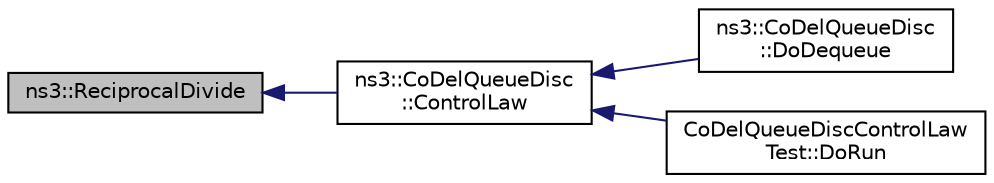 digraph "ns3::ReciprocalDivide"
{
  edge [fontname="Helvetica",fontsize="10",labelfontname="Helvetica",labelfontsize="10"];
  node [fontname="Helvetica",fontsize="10",shape=record];
  rankdir="LR";
  Node1 [label="ns3::ReciprocalDivide",height=0.2,width=0.4,color="black", fillcolor="grey75", style="filled", fontcolor="black"];
  Node1 -> Node2 [dir="back",color="midnightblue",fontsize="10",style="solid"];
  Node2 [label="ns3::CoDelQueueDisc\l::ControlLaw",height=0.2,width=0.4,color="black", fillcolor="white", style="filled",URL="$de/d17/classns3_1_1CoDelQueueDisc.html#adff5ff4ecef4f9bbe51cde7ab0642af3",tooltip="Determine the time for next drop CoDel control law is t + m_interval/sqrt(m_count). Here, we use m_recInvSqrt calculated by Newton&#39;s method in NewtonStep() to avoid both sqrt() and divide operations. "];
  Node2 -> Node3 [dir="back",color="midnightblue",fontsize="10",style="solid"];
  Node3 [label="ns3::CoDelQueueDisc\l::DoDequeue",height=0.2,width=0.4,color="black", fillcolor="white", style="filled",URL="$de/d17/classns3_1_1CoDelQueueDisc.html#a6128cb8655b87b67f04424c68058e751",tooltip="Remove a packet from queue based on the current state If we are in dropping state, check if we could leave the dropping state or if we should perform next drop If we are not currently in dropping state, check if we need to enter the state and drop the first packet. "];
  Node2 -> Node4 [dir="back",color="midnightblue",fontsize="10",style="solid"];
  Node4 [label="CoDelQueueDiscControlLaw\lTest::DoRun",height=0.2,width=0.4,color="black", fillcolor="white", style="filled",URL="$dc/d0b/classCoDelQueueDiscControlLawTest.html#a9c38e39f5749875e5a0898aedbd4f2b3",tooltip="Implementation to actually run this TestCase. "];
}
